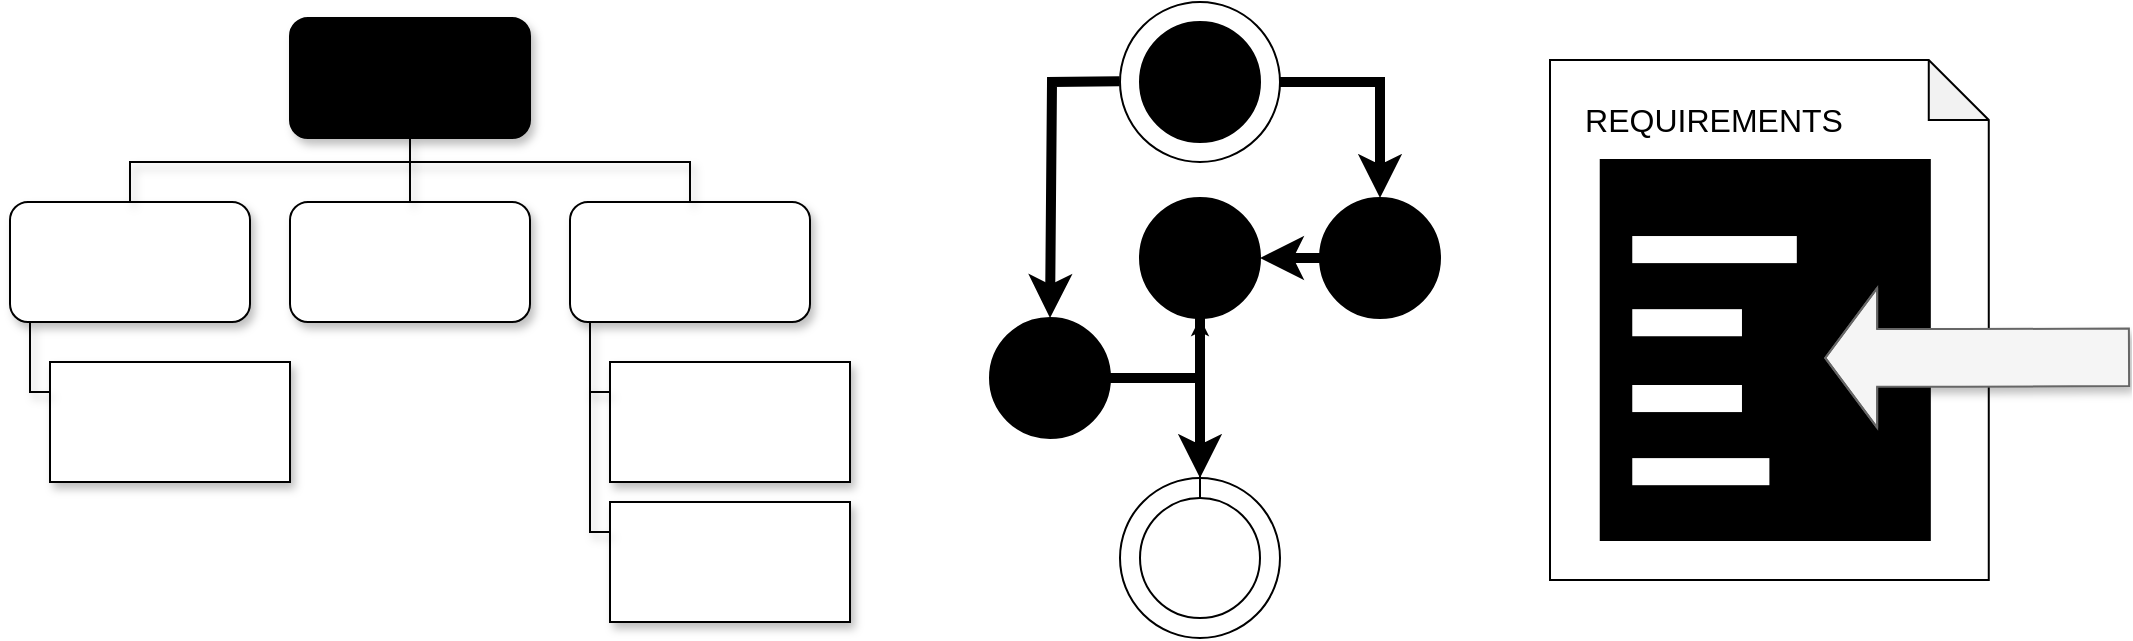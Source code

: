 <mxfile version="26.1.1">
  <diagram name="Page-1" id="cr6sK2uJSlQNk7SkCs2m">
    <mxGraphModel dx="347" dy="794" grid="1" gridSize="10" guides="1" tooltips="1" connect="1" arrows="1" fold="1" page="1" pageScale="1" pageWidth="850" pageHeight="1100" math="0" shadow="0">
      <root>
        <mxCell id="0" />
        <mxCell id="1" parent="0" />
        <mxCell id="F1__5EMtnfEj0do6GKll-44" value="" style="group" vertex="1" connectable="0" parent="1">
          <mxGeometry x="1000" y="139" width="290" height="260" as="geometry" />
        </mxCell>
        <mxCell id="F1__5EMtnfEj0do6GKll-42" value="" style="shape=note;whiteSpace=wrap;html=1;backgroundOutline=1;darkOpacity=0.05;" vertex="1" parent="F1__5EMtnfEj0do6GKll-44">
          <mxGeometry width="219.385" height="260" as="geometry" />
        </mxCell>
        <mxCell id="F1__5EMtnfEj0do6GKll-33" value="" style="rounded=0;whiteSpace=wrap;html=1;fillColor=#000000;" vertex="1" parent="F1__5EMtnfEj0do6GKll-44">
          <mxGeometry x="25.37" y="50" width="164.54" height="190" as="geometry" />
        </mxCell>
        <mxCell id="F1__5EMtnfEj0do6GKll-34" value="" style="rounded=0;whiteSpace=wrap;html=1;strokeColor=none;" vertex="1" parent="F1__5EMtnfEj0do6GKll-44">
          <mxGeometry x="41.135" y="88.021" width="82.27" height="13.542" as="geometry" />
        </mxCell>
        <mxCell id="F1__5EMtnfEj0do6GKll-35" value="" style="rounded=0;whiteSpace=wrap;html=1;strokeColor=none;" vertex="1" parent="F1__5EMtnfEj0do6GKll-44">
          <mxGeometry x="41.135" y="124.583" width="54.846" height="13.542" as="geometry" />
        </mxCell>
        <mxCell id="F1__5EMtnfEj0do6GKll-36" value="" style="rounded=0;whiteSpace=wrap;html=1;strokeColor=none;" vertex="1" parent="F1__5EMtnfEj0do6GKll-44">
          <mxGeometry x="41.135" y="162.5" width="54.846" height="13.542" as="geometry" />
        </mxCell>
        <mxCell id="F1__5EMtnfEj0do6GKll-37" value="" style="rounded=0;whiteSpace=wrap;html=1;strokeColor=none;" vertex="1" parent="F1__5EMtnfEj0do6GKll-44">
          <mxGeometry x="41.135" y="199.062" width="68.558" height="13.542" as="geometry" />
        </mxCell>
        <mxCell id="F1__5EMtnfEj0do6GKll-39" value="" style="shape=flexArrow;endArrow=classic;html=1;rounded=0;endWidth=40;endSize=8.32;width=28.8;arcSize=0;shadow=1;fillColor=#f5f5f5;strokeColor=#666666;" edge="1" parent="F1__5EMtnfEj0do6GKll-44">
          <mxGeometry width="50" height="50" relative="1" as="geometry">
            <mxPoint x="290" y="148.633" as="sourcePoint" />
            <mxPoint x="137.116" y="148.958" as="targetPoint" />
            <Array as="points">
              <mxPoint x="205.674" y="148.958" />
            </Array>
          </mxGeometry>
        </mxCell>
        <mxCell id="F1__5EMtnfEj0do6GKll-43" value="&lt;font style=&quot;font-size: 16px;&quot;&gt;REQUIREMENTS&lt;/font&gt;" style="text;html=1;align=center;verticalAlign=middle;whiteSpace=wrap;rounded=0;" vertex="1" parent="F1__5EMtnfEj0do6GKll-44">
          <mxGeometry x="41.139" y="9.372" width="82.27" height="40.625" as="geometry" />
        </mxCell>
        <mxCell id="F1__5EMtnfEj0do6GKll-45" value="" style="group;shadow=0;" vertex="1" connectable="0" parent="1">
          <mxGeometry x="720" y="110" width="225" height="318" as="geometry" />
        </mxCell>
        <mxCell id="F1__5EMtnfEj0do6GKll-3" value="" style="group" vertex="1" connectable="0" parent="F1__5EMtnfEj0do6GKll-45">
          <mxGeometry x="65" width="80" height="80" as="geometry" />
        </mxCell>
        <mxCell id="F1__5EMtnfEj0do6GKll-1" value="" style="ellipse;whiteSpace=wrap;html=1;aspect=fixed;fillColor=none;" vertex="1" parent="F1__5EMtnfEj0do6GKll-3">
          <mxGeometry width="80" height="80" as="geometry" />
        </mxCell>
        <mxCell id="F1__5EMtnfEj0do6GKll-2" value="" style="ellipse;whiteSpace=wrap;html=1;aspect=fixed;fillColor=#000000;" vertex="1" parent="F1__5EMtnfEj0do6GKll-3">
          <mxGeometry x="10" y="10" width="60" height="60" as="geometry" />
        </mxCell>
        <mxCell id="F1__5EMtnfEj0do6GKll-4" value="" style="ellipse;whiteSpace=wrap;html=1;aspect=fixed;fillColor=#000000;" vertex="1" parent="F1__5EMtnfEj0do6GKll-45">
          <mxGeometry x="75" y="98" width="60" height="60" as="geometry" />
        </mxCell>
        <mxCell id="F1__5EMtnfEj0do6GKll-5" value="" style="endArrow=classic;html=1;rounded=0;exitX=0;exitY=0.5;exitDx=0;exitDy=0;entryX=1;entryY=0.5;entryDx=0;entryDy=0;strokeWidth=5;" edge="1" parent="F1__5EMtnfEj0do6GKll-45" source="F1__5EMtnfEj0do6GKll-6" target="F1__5EMtnfEj0do6GKll-4">
          <mxGeometry width="50" height="50" relative="1" as="geometry">
            <mxPoint x="35" y="238" as="sourcePoint" />
            <mxPoint x="85" y="188" as="targetPoint" />
          </mxGeometry>
        </mxCell>
        <mxCell id="F1__5EMtnfEj0do6GKll-6" value="" style="ellipse;whiteSpace=wrap;html=1;aspect=fixed;fillColor=#000000;" vertex="1" parent="F1__5EMtnfEj0do6GKll-45">
          <mxGeometry x="165" y="98" width="60" height="60" as="geometry" />
        </mxCell>
        <mxCell id="F1__5EMtnfEj0do6GKll-7" value="" style="endArrow=classic;html=1;rounded=0;exitX=1;exitY=0.5;exitDx=0;exitDy=0;entryX=0.5;entryY=0;entryDx=0;entryDy=0;strokeWidth=5;" edge="1" parent="F1__5EMtnfEj0do6GKll-45" target="F1__5EMtnfEj0do6GKll-6" source="F1__5EMtnfEj0do6GKll-1">
          <mxGeometry width="50" height="50" relative="1" as="geometry">
            <mxPoint x="170" y="80" as="sourcePoint" />
            <mxPoint x="155" y="230" as="targetPoint" />
            <Array as="points">
              <mxPoint x="195" y="40" />
            </Array>
          </mxGeometry>
        </mxCell>
        <mxCell id="F1__5EMtnfEj0do6GKll-8" value="" style="ellipse;whiteSpace=wrap;html=1;aspect=fixed;fillColor=#000000;" vertex="1" parent="F1__5EMtnfEj0do6GKll-45">
          <mxGeometry y="158" width="60" height="60" as="geometry" />
        </mxCell>
        <mxCell id="F1__5EMtnfEj0do6GKll-9" value="" style="endArrow=classic;html=1;rounded=0;strokeWidth=5;exitX=-0.015;exitY=0.408;exitDx=0;exitDy=0;exitPerimeter=0;entryX=0.5;entryY=0;entryDx=0;entryDy=0;" edge="1" parent="F1__5EMtnfEj0do6GKll-45" target="F1__5EMtnfEj0do6GKll-8">
          <mxGeometry width="50" height="50" relative="1" as="geometry">
            <mxPoint x="64.8" y="39.64" as="sourcePoint" />
            <mxPoint x="30" y="190" as="targetPoint" />
            <Array as="points">
              <mxPoint x="31" y="40" />
            </Array>
          </mxGeometry>
        </mxCell>
        <mxCell id="F1__5EMtnfEj0do6GKll-10" value="" style="ellipse;whiteSpace=wrap;html=1;aspect=fixed;fillColor=none;" vertex="1" parent="F1__5EMtnfEj0do6GKll-45">
          <mxGeometry x="65" y="238" width="80" height="80" as="geometry" />
        </mxCell>
        <mxCell id="F1__5EMtnfEj0do6GKll-11" value="" style="endArrow=classic;html=1;rounded=0;strokeWidth=5;exitX=1;exitY=0.5;exitDx=0;exitDy=0;entryX=0.5;entryY=0;entryDx=0;entryDy=0;" edge="1" parent="F1__5EMtnfEj0do6GKll-45" source="F1__5EMtnfEj0do6GKll-8" target="F1__5EMtnfEj0do6GKll-10">
          <mxGeometry width="50" height="50" relative="1" as="geometry">
            <mxPoint x="69.8" y="7.64" as="sourcePoint" />
            <mxPoint x="35" y="168" as="targetPoint" />
            <Array as="points">
              <mxPoint x="105" y="188" />
            </Array>
          </mxGeometry>
        </mxCell>
        <mxCell id="F1__5EMtnfEj0do6GKll-12" value="" style="endArrow=none;html=1;rounded=0;strokeWidth=5;entryX=0.5;entryY=1;entryDx=0;entryDy=0;" edge="1" parent="F1__5EMtnfEj0do6GKll-45" target="F1__5EMtnfEj0do6GKll-4">
          <mxGeometry width="50" height="50" relative="1" as="geometry">
            <mxPoint x="105" y="188" as="sourcePoint" />
            <mxPoint x="85" y="188" as="targetPoint" />
            <Array as="points" />
          </mxGeometry>
        </mxCell>
        <mxCell id="F1__5EMtnfEj0do6GKll-49" value="" style="edgeStyle=orthogonalEdgeStyle;rounded=0;orthogonalLoop=1;jettySize=auto;html=1;" edge="1" parent="F1__5EMtnfEj0do6GKll-45" source="F1__5EMtnfEj0do6GKll-16" target="F1__5EMtnfEj0do6GKll-4">
          <mxGeometry relative="1" as="geometry" />
        </mxCell>
        <mxCell id="F1__5EMtnfEj0do6GKll-16" value="" style="ellipse;whiteSpace=wrap;html=1;aspect=fixed;fillColor=none;" vertex="1" parent="F1__5EMtnfEj0do6GKll-45">
          <mxGeometry x="75" y="248" width="60" height="60" as="geometry" />
        </mxCell>
        <mxCell id="F1__5EMtnfEj0do6GKll-46" value="" style="group;shadow=1;" vertex="1" connectable="0" parent="1">
          <mxGeometry x="230" y="118" width="420" height="302" as="geometry" />
        </mxCell>
        <mxCell id="F1__5EMtnfEj0do6GKll-17" value="" style="rounded=1;whiteSpace=wrap;html=1;fillColor=#000000;shadow=1;" vertex="1" parent="F1__5EMtnfEj0do6GKll-46">
          <mxGeometry x="140" width="120" height="60" as="geometry" />
        </mxCell>
        <mxCell id="F1__5EMtnfEj0do6GKll-18" value="" style="rounded=0;whiteSpace=wrap;html=1;shadow=1;" vertex="1" parent="F1__5EMtnfEj0do6GKll-46">
          <mxGeometry x="300" y="172" width="120" height="60" as="geometry" />
        </mxCell>
        <mxCell id="F1__5EMtnfEj0do6GKll-19" value="" style="rounded=1;whiteSpace=wrap;html=1;shadow=1;" vertex="1" parent="F1__5EMtnfEj0do6GKll-46">
          <mxGeometry x="140" y="92" width="120" height="60" as="geometry" />
        </mxCell>
        <mxCell id="F1__5EMtnfEj0do6GKll-20" value="" style="rounded=1;whiteSpace=wrap;html=1;shadow=1;" vertex="1" parent="F1__5EMtnfEj0do6GKll-46">
          <mxGeometry y="92" width="120" height="60" as="geometry" />
        </mxCell>
        <mxCell id="F1__5EMtnfEj0do6GKll-21" value="" style="rounded=1;whiteSpace=wrap;html=1;shadow=1;" vertex="1" parent="F1__5EMtnfEj0do6GKll-46">
          <mxGeometry x="280" y="92" width="120" height="60" as="geometry" />
        </mxCell>
        <mxCell id="F1__5EMtnfEj0do6GKll-23" value="" style="rounded=0;whiteSpace=wrap;html=1;shadow=1;" vertex="1" parent="F1__5EMtnfEj0do6GKll-46">
          <mxGeometry x="300" y="242" width="120" height="60" as="geometry" />
        </mxCell>
        <mxCell id="F1__5EMtnfEj0do6GKll-24" value="" style="rounded=0;whiteSpace=wrap;html=1;shadow=1;" vertex="1" parent="F1__5EMtnfEj0do6GKll-46">
          <mxGeometry x="20" y="172" width="120" height="60" as="geometry" />
        </mxCell>
        <mxCell id="F1__5EMtnfEj0do6GKll-25" value="" style="endArrow=none;html=1;rounded=0;exitX=0.5;exitY=1;exitDx=0;exitDy=0;entryX=0.5;entryY=0;entryDx=0;entryDy=0;shadow=1;" edge="1" parent="F1__5EMtnfEj0do6GKll-46" source="F1__5EMtnfEj0do6GKll-17" target="F1__5EMtnfEj0do6GKll-19">
          <mxGeometry width="50" height="50" relative="1" as="geometry">
            <mxPoint x="400" y="92" as="sourcePoint" />
            <mxPoint x="450" y="42" as="targetPoint" />
          </mxGeometry>
        </mxCell>
        <mxCell id="F1__5EMtnfEj0do6GKll-26" value="" style="endArrow=none;html=1;rounded=0;entryX=0.5;entryY=0;entryDx=0;entryDy=0;shadow=1;" edge="1" parent="F1__5EMtnfEj0do6GKll-46" target="F1__5EMtnfEj0do6GKll-21">
          <mxGeometry width="50" height="50" relative="1" as="geometry">
            <mxPoint x="200" y="72" as="sourcePoint" />
            <mxPoint x="210" y="102" as="targetPoint" />
            <Array as="points">
              <mxPoint x="340" y="72" />
            </Array>
          </mxGeometry>
        </mxCell>
        <mxCell id="F1__5EMtnfEj0do6GKll-27" value="" style="endArrow=none;html=1;rounded=0;entryX=0.5;entryY=0;entryDx=0;entryDy=0;shadow=1;" edge="1" parent="F1__5EMtnfEj0do6GKll-46" target="F1__5EMtnfEj0do6GKll-20">
          <mxGeometry width="50" height="50" relative="1" as="geometry">
            <mxPoint x="200" y="72" as="sourcePoint" />
            <mxPoint x="350" y="102" as="targetPoint" />
            <Array as="points">
              <mxPoint x="60" y="72" />
            </Array>
          </mxGeometry>
        </mxCell>
        <mxCell id="F1__5EMtnfEj0do6GKll-28" value="" style="endArrow=none;html=1;rounded=0;entryX=0;entryY=0.25;entryDx=0;entryDy=0;shadow=1;" edge="1" parent="F1__5EMtnfEj0do6GKll-46" target="F1__5EMtnfEj0do6GKll-18">
          <mxGeometry width="50" height="50" relative="1" as="geometry">
            <mxPoint x="290" y="152" as="sourcePoint" />
            <mxPoint x="210" y="102" as="targetPoint" />
            <Array as="points">
              <mxPoint x="290" y="187" />
            </Array>
          </mxGeometry>
        </mxCell>
        <mxCell id="F1__5EMtnfEj0do6GKll-29" value="" style="endArrow=none;html=1;rounded=0;entryX=0;entryY=0.25;entryDx=0;entryDy=0;shadow=1;" edge="1" parent="F1__5EMtnfEj0do6GKll-46" target="F1__5EMtnfEj0do6GKll-23">
          <mxGeometry width="50" height="50" relative="1" as="geometry">
            <mxPoint x="290" y="184.5" as="sourcePoint" />
            <mxPoint x="300" y="219.5" as="targetPoint" />
            <Array as="points">
              <mxPoint x="290" y="257" />
            </Array>
          </mxGeometry>
        </mxCell>
        <mxCell id="F1__5EMtnfEj0do6GKll-30" value="" style="endArrow=none;html=1;rounded=0;entryX=0;entryY=0.25;entryDx=0;entryDy=0;shadow=1;" edge="1" parent="F1__5EMtnfEj0do6GKll-46">
          <mxGeometry width="50" height="50" relative="1" as="geometry">
            <mxPoint x="10" y="152" as="sourcePoint" />
            <mxPoint x="20" y="187" as="targetPoint" />
            <Array as="points">
              <mxPoint x="10" y="187" />
            </Array>
          </mxGeometry>
        </mxCell>
      </root>
    </mxGraphModel>
  </diagram>
</mxfile>
